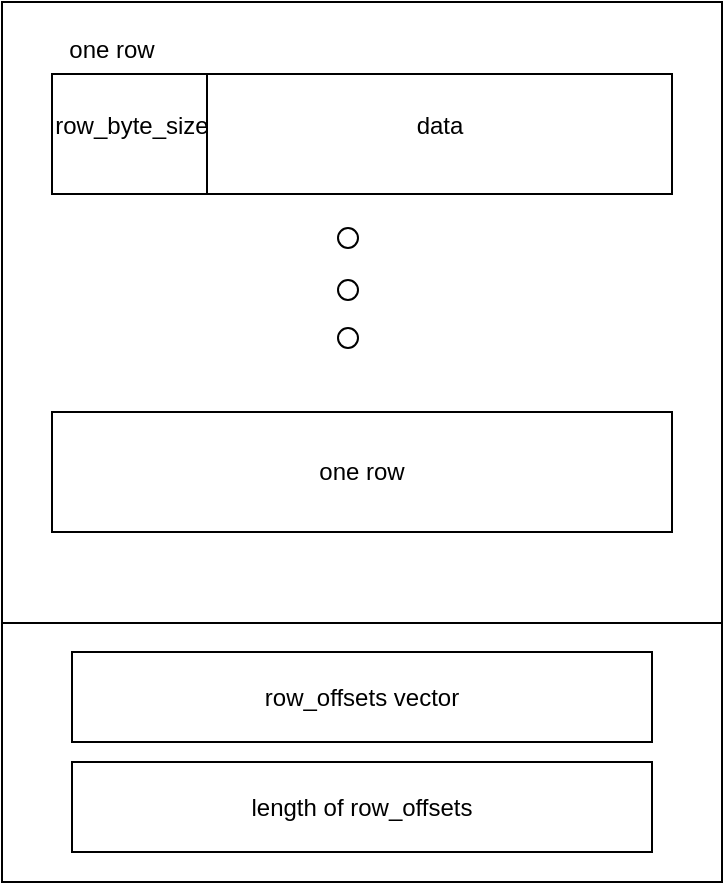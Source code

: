 <mxfile version="13.1.3" type="github">
  <diagram id="UU4NM2fWDo4VktWfeyfh" name="Page-1">
    <mxGraphModel dx="1038" dy="548" grid="1" gridSize="10" guides="1" tooltips="1" connect="1" arrows="1" fold="1" page="1" pageScale="1" pageWidth="827" pageHeight="1169" math="0" shadow="0">
      <root>
        <mxCell id="0" />
        <mxCell id="1" parent="0" />
        <mxCell id="7lW2pcrHVF9dbwSNO-Ns-1" value="" style="rounded=0;whiteSpace=wrap;html=1;" parent="1" vertex="1">
          <mxGeometry x="195" y="260" width="360" height="440" as="geometry" />
        </mxCell>
        <mxCell id="7lW2pcrHVF9dbwSNO-Ns-2" value="" style="rounded=0;whiteSpace=wrap;html=1;" parent="1" vertex="1">
          <mxGeometry x="220" y="296" width="310" height="60" as="geometry" />
        </mxCell>
        <mxCell id="7lW2pcrHVF9dbwSNO-Ns-3" value="" style="endArrow=none;html=1;exitX=0;exitY=0.75;exitDx=0;exitDy=0;entryX=1;entryY=0.75;entryDx=0;entryDy=0;" parent="1" edge="1">
          <mxGeometry width="50" height="50" relative="1" as="geometry">
            <mxPoint x="195" y="570.5" as="sourcePoint" />
            <mxPoint x="555" y="570.5" as="targetPoint" />
          </mxGeometry>
        </mxCell>
        <mxCell id="7lW2pcrHVF9dbwSNO-Ns-4" value="" style="endArrow=none;html=1;entryX=0.25;entryY=0;entryDx=0;entryDy=0;exitX=0.25;exitY=1;exitDx=0;exitDy=0;" parent="1" source="7lW2pcrHVF9dbwSNO-Ns-2" target="7lW2pcrHVF9dbwSNO-Ns-2" edge="1">
          <mxGeometry width="50" height="50" relative="1" as="geometry">
            <mxPoint x="390" y="430" as="sourcePoint" />
            <mxPoint x="440" y="380" as="targetPoint" />
          </mxGeometry>
        </mxCell>
        <mxCell id="7lW2pcrHVF9dbwSNO-Ns-5" value="row_byte_size" style="text;html=1;strokeColor=none;fillColor=none;align=center;verticalAlign=middle;whiteSpace=wrap;rounded=0;" parent="1" vertex="1">
          <mxGeometry x="240" y="312" width="40" height="20" as="geometry" />
        </mxCell>
        <mxCell id="7lW2pcrHVF9dbwSNO-Ns-6" value="data" style="text;html=1;strokeColor=none;fillColor=none;align=center;verticalAlign=middle;whiteSpace=wrap;rounded=0;" parent="1" vertex="1">
          <mxGeometry x="394" y="312" width="40" height="20" as="geometry" />
        </mxCell>
        <mxCell id="7lW2pcrHVF9dbwSNO-Ns-7" value="one row" style="text;html=1;strokeColor=none;fillColor=none;align=center;verticalAlign=middle;whiteSpace=wrap;rounded=0;" parent="1" vertex="1">
          <mxGeometry x="220" y="274" width="60" height="20" as="geometry" />
        </mxCell>
        <mxCell id="7lW2pcrHVF9dbwSNO-Ns-8" value="" style="ellipse;whiteSpace=wrap;html=1;aspect=fixed;" parent="1" vertex="1">
          <mxGeometry x="363" y="373" width="10" height="10" as="geometry" />
        </mxCell>
        <mxCell id="7lW2pcrHVF9dbwSNO-Ns-9" value="" style="ellipse;whiteSpace=wrap;html=1;aspect=fixed;" parent="1" vertex="1">
          <mxGeometry x="363" y="399" width="10" height="10" as="geometry" />
        </mxCell>
        <mxCell id="7lW2pcrHVF9dbwSNO-Ns-10" value="" style="ellipse;whiteSpace=wrap;html=1;aspect=fixed;" parent="1" vertex="1">
          <mxGeometry x="363" y="423" width="10" height="10" as="geometry" />
        </mxCell>
        <mxCell id="7lW2pcrHVF9dbwSNO-Ns-11" value="row_offsets vector" style="rounded=0;whiteSpace=wrap;html=1;" parent="1" vertex="1">
          <mxGeometry x="230" y="585" width="290" height="45" as="geometry" />
        </mxCell>
        <mxCell id="7lW2pcrHVF9dbwSNO-Ns-12" value="length of row_offsets" style="rounded=0;whiteSpace=wrap;html=1;" parent="1" vertex="1">
          <mxGeometry x="230" y="640" width="290" height="45" as="geometry" />
        </mxCell>
        <mxCell id="7lW2pcrHVF9dbwSNO-Ns-13" value="one row" style="rounded=0;whiteSpace=wrap;html=1;" parent="1" vertex="1">
          <mxGeometry x="220" y="465" width="310" height="60" as="geometry" />
        </mxCell>
      </root>
    </mxGraphModel>
  </diagram>
</mxfile>
